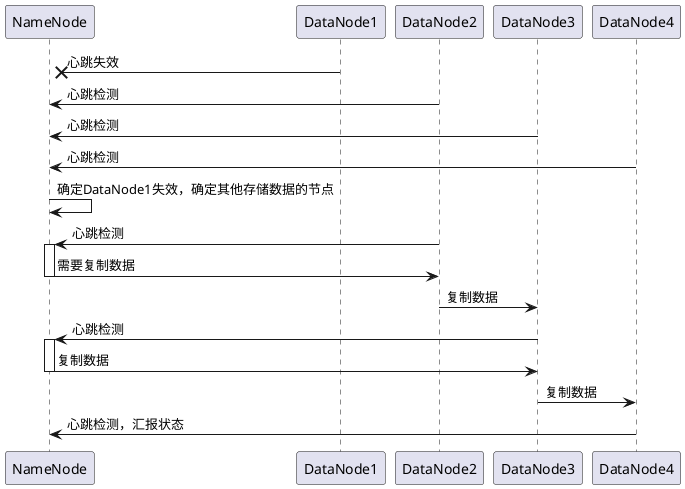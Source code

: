 @startuml
participant NameNode
participant DataNode1
participant DataNode2
participant DataNode3
participant DataNode4

DataNode1 ->x NameNode : 心跳失效
DataNode2 -> NameNode : 心跳检测
DataNode3 -> NameNode : 心跳检测
DataNode4 -> NameNode : 心跳检测


NameNode -> NameNode : 确定DataNode1失效，确定其他存储数据的节点

DataNode2 -> NameNode : 心跳检测
activate NameNode
NameNode -> DataNode2 : 需要复制数据
deactivate NameNode
DataNode2 -> DataNode3 : 复制数据

DataNode3 -> NameNode : 心跳检测
activate NameNode
NameNode -> DataNode3 : 复制数据
deactivate NameNode
DataNode3 -> DataNode4 : 复制数据

DataNode4 -> NameNode : 心跳检测，汇报状态

@enduml